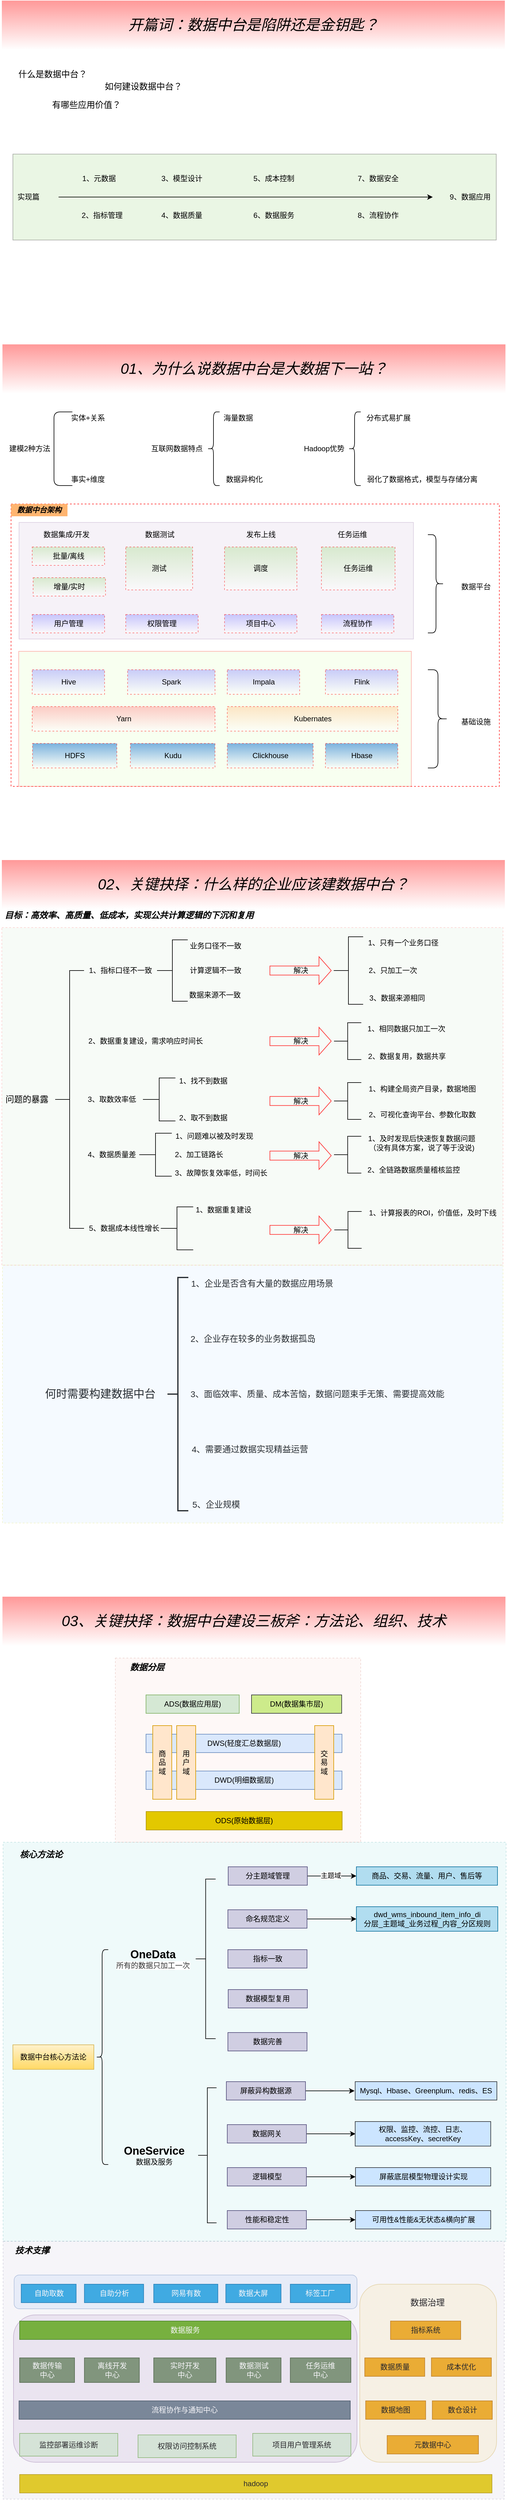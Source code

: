 <mxfile version="14.8.1" type="github">
  <diagram id="fgFn3dPt73MYGTA3JO_e" name="Page-1">
    <mxGraphModel dx="1426" dy="1963" grid="1" gridSize="10" guides="1" tooltips="1" connect="1" arrows="1" fold="1" page="1" pageScale="1" pageWidth="827" pageHeight="1169" math="0" shadow="0">
      <root>
        <mxCell id="0" />
        <mxCell id="1" parent="0" />
        <mxCell id="ZgDPxjDo1qlyhEOBNAD5-203" value="" style="rounded=1;whiteSpace=wrap;html=1;strokeColor=#9673a6;strokeWidth=1;fillColor=#e1d5e7;opacity=50;" vertex="1" parent="1">
          <mxGeometry x="22" y="2690" width="560" height="240" as="geometry" />
        </mxCell>
        <mxCell id="ZgDPxjDo1qlyhEOBNAD5-202" value="" style="rounded=1;whiteSpace=wrap;html=1;strokeColor=#6c8ebf;strokeWidth=1;fillColor=#dae8fc;opacity=50;" vertex="1" parent="1">
          <mxGeometry x="23" y="2625" width="559" height="55" as="geometry" />
        </mxCell>
        <mxCell id="ZgDPxjDo1qlyhEOBNAD5-200" value="" style="rounded=1;whiteSpace=wrap;html=1;strokeColor=#d6b656;strokeWidth=1;fillColor=#fff2cc;opacity=50;" vertex="1" parent="1">
          <mxGeometry x="586.5" y="2640" width="223" height="290" as="geometry" />
        </mxCell>
        <mxCell id="ZgDPxjDo1qlyhEOBNAD5-174" value="" style="rounded=0;whiteSpace=wrap;html=1;strokeWidth=1;fillColor=#b0e3e6;dashed=1;strokeColor=#0e8088;opacity=20;" vertex="1" parent="1">
          <mxGeometry x="5" y="1920" width="820" height="650" as="geometry" />
        </mxCell>
        <mxCell id="ZgDPxjDo1qlyhEOBNAD5-152" value="" style="rounded=0;whiteSpace=wrap;html=1;strokeWidth=1;fillColor=#fad9d5;dashed=1;strokeColor=#ae4132;opacity=20;" vertex="1" parent="1">
          <mxGeometry x="188" y="1620" width="400" height="300" as="geometry" />
        </mxCell>
        <mxCell id="ZgDPxjDo1qlyhEOBNAD5-112" value="" style="rounded=0;whiteSpace=wrap;html=1;strokeColor=#FF3333;strokeWidth=1;gradientColor=none;fillColor=#D5E8D4;opacity=20;dashed=1;perimeterSpacing=0;" vertex="1" parent="1">
          <mxGeometry x="3" y="430" width="817" height="550" as="geometry" />
        </mxCell>
        <mxCell id="ZgDPxjDo1qlyhEOBNAD5-49" value="" style="rounded=0;whiteSpace=wrap;html=1;strokeWidth=1;gradientColor=none;dashed=1;strokeColor=#FF3333;fillColor=none;" vertex="1" parent="1">
          <mxGeometry x="18" y="-260" width="796" height="460" as="geometry" />
        </mxCell>
        <mxCell id="ZgDPxjDo1qlyhEOBNAD5-48" value="" style="rounded=0;whiteSpace=wrap;html=1;strokeColor=#000000;strokeWidth=1;fillColor=#B9E0A5;gradientColor=none;opacity=30;" vertex="1" parent="1">
          <mxGeometry x="21" y="-830" width="788" height="140" as="geometry" />
        </mxCell>
        <mxCell id="ZgDPxjDo1qlyhEOBNAD5-45" value="" style="rounded=0;whiteSpace=wrap;html=1;strokeColor=#9673a6;strokeWidth=1;opacity=30;fillColor=#e1d5e7;" vertex="1" parent="1">
          <mxGeometry x="31" y="-230" width="643" height="190" as="geometry" />
        </mxCell>
        <mxCell id="ZgDPxjDo1qlyhEOBNAD5-28" value="" style="rounded=0;whiteSpace=wrap;html=1;strokeColor=#FF0000;strokeWidth=1;fillColor=#E6FFCC;opacity=30;" vertex="1" parent="1">
          <mxGeometry x="30.5" y="-20" width="640" height="220" as="geometry" />
        </mxCell>
        <mxCell id="ZgDPxjDo1qlyhEOBNAD5-14" value="" style="rounded=0;whiteSpace=wrap;html=1;opacity=0;dashed=1;strokeWidth=1;strokeColor=#FF0000;perimeterSpacing=10;" vertex="1" parent="1">
          <mxGeometry x="3" y="-1080" width="820" height="440" as="geometry" />
        </mxCell>
        <mxCell id="pajPc3zmstrj46u7FXM_-1" value="&lt;font style=&quot;font-size: 14px&quot;&gt;什么是数据中台？&lt;/font&gt;" style="text;html=1;strokeColor=none;fillColor=none;align=center;verticalAlign=middle;whiteSpace=wrap;rounded=0;" parent="1" vertex="1">
          <mxGeometry x="25.5" y="-990" width="120" height="60" as="geometry" />
        </mxCell>
        <mxCell id="pajPc3zmstrj46u7FXM_-2" value="&lt;font style=&quot;font-size: 14px&quot;&gt;如何建设数据中台？&lt;/font&gt;" style="text;html=1;strokeColor=none;fillColor=none;align=center;verticalAlign=middle;whiteSpace=wrap;rounded=0;" parent="1" vertex="1">
          <mxGeometry x="159" y="-970" width="150" height="60" as="geometry" />
        </mxCell>
        <mxCell id="pajPc3zmstrj46u7FXM_-3" value="&lt;font style=&quot;font-size: 14px&quot;&gt;有哪些应用价值？&lt;/font&gt;" style="text;html=1;strokeColor=none;fillColor=none;align=center;verticalAlign=middle;whiteSpace=wrap;rounded=0;" parent="1" vertex="1">
          <mxGeometry x="70.5" y="-940" width="140" height="60" as="geometry" />
        </mxCell>
        <mxCell id="pajPc3zmstrj46u7FXM_-4" value="" style="endArrow=classic;html=1;" parent="1" edge="1">
          <mxGeometry width="50" height="50" relative="1" as="geometry">
            <mxPoint x="95.5" y="-760" as="sourcePoint" />
            <mxPoint x="705.5" y="-760" as="targetPoint" />
          </mxGeometry>
        </mxCell>
        <mxCell id="pajPc3zmstrj46u7FXM_-5" value="实现篇" style="text;html=1;align=center;verticalAlign=middle;resizable=0;points=[];autosize=1;strokeColor=none;" parent="1" vertex="1">
          <mxGeometry x="20.5" y="-770" width="50" height="20" as="geometry" />
        </mxCell>
        <mxCell id="pajPc3zmstrj46u7FXM_-6" value="1、元数据" style="text;html=1;align=center;verticalAlign=middle;resizable=0;points=[];autosize=1;strokeColor=none;" parent="1" vertex="1">
          <mxGeometry x="125.5" y="-800" width="70" height="20" as="geometry" />
        </mxCell>
        <mxCell id="pajPc3zmstrj46u7FXM_-7" value="3、模型设计" style="text;html=1;align=center;verticalAlign=middle;resizable=0;points=[];autosize=1;strokeColor=none;" parent="1" vertex="1">
          <mxGeometry x="255.5" y="-800" width="80" height="20" as="geometry" />
        </mxCell>
        <mxCell id="pajPc3zmstrj46u7FXM_-8" value="2、指标管理" style="text;html=1;align=center;verticalAlign=middle;resizable=0;points=[];autosize=1;strokeColor=none;" parent="1" vertex="1">
          <mxGeometry x="125.5" y="-740" width="80" height="20" as="geometry" />
        </mxCell>
        <mxCell id="pajPc3zmstrj46u7FXM_-9" value="4、数据质量" style="text;html=1;align=center;verticalAlign=middle;resizable=0;points=[];autosize=1;strokeColor=none;" parent="1" vertex="1">
          <mxGeometry x="255.5" y="-740" width="80" height="20" as="geometry" />
        </mxCell>
        <mxCell id="pajPc3zmstrj46u7FXM_-10" value="5、成本控制" style="text;html=1;align=center;verticalAlign=middle;resizable=0;points=[];autosize=1;strokeColor=none;" parent="1" vertex="1">
          <mxGeometry x="405.5" y="-800" width="80" height="20" as="geometry" />
        </mxCell>
        <mxCell id="pajPc3zmstrj46u7FXM_-11" value="6、数据服务" style="text;html=1;align=center;verticalAlign=middle;resizable=0;points=[];autosize=1;strokeColor=none;" parent="1" vertex="1">
          <mxGeometry x="405.5" y="-740" width="80" height="20" as="geometry" />
        </mxCell>
        <mxCell id="pajPc3zmstrj46u7FXM_-12" value="7、数据安全" style="text;html=1;align=center;verticalAlign=middle;resizable=0;points=[];autosize=1;strokeColor=none;" parent="1" vertex="1">
          <mxGeometry x="575.5" y="-800" width="80" height="20" as="geometry" />
        </mxCell>
        <mxCell id="pajPc3zmstrj46u7FXM_-13" value="8、流程协作" style="text;html=1;align=center;verticalAlign=middle;resizable=0;points=[];autosize=1;strokeColor=none;" parent="1" vertex="1">
          <mxGeometry x="575.5" y="-740" width="80" height="20" as="geometry" />
        </mxCell>
        <mxCell id="pajPc3zmstrj46u7FXM_-14" value="9、数据应用" style="text;html=1;align=center;verticalAlign=middle;resizable=0;points=[];autosize=1;strokeColor=none;" parent="1" vertex="1">
          <mxGeometry x="725.5" y="-770" width="80" height="20" as="geometry" />
        </mxCell>
        <mxCell id="ZgDPxjDo1qlyhEOBNAD5-1" value="" style="shape=curlyBracket;whiteSpace=wrap;html=1;rounded=1;size=0;" vertex="1" parent="1">
          <mxGeometry x="88" y="-410" width="30" height="120" as="geometry" />
        </mxCell>
        <mxCell id="ZgDPxjDo1qlyhEOBNAD5-2" value="建模2种方法" style="text;html=1;align=center;verticalAlign=middle;resizable=0;points=[];autosize=1;strokeColor=none;" vertex="1" parent="1">
          <mxGeometry x="8" y="-360" width="80" height="20" as="geometry" />
        </mxCell>
        <mxCell id="ZgDPxjDo1qlyhEOBNAD5-3" value="实体+关系" style="text;html=1;align=center;verticalAlign=middle;resizable=0;points=[];autosize=1;strokeColor=none;" vertex="1" parent="1">
          <mxGeometry x="108" y="-410" width="70" height="20" as="geometry" />
        </mxCell>
        <mxCell id="ZgDPxjDo1qlyhEOBNAD5-4" value="事实+维度" style="text;html=1;align=center;verticalAlign=middle;resizable=0;points=[];autosize=1;strokeColor=none;" vertex="1" parent="1">
          <mxGeometry x="108" y="-310" width="70" height="20" as="geometry" />
        </mxCell>
        <mxCell id="ZgDPxjDo1qlyhEOBNAD5-6" value="" style="shape=curlyBracket;whiteSpace=wrap;html=1;rounded=1;" vertex="1" parent="1">
          <mxGeometry x="338" y="-410" width="20" height="120" as="geometry" />
        </mxCell>
        <mxCell id="ZgDPxjDo1qlyhEOBNAD5-7" value="互联网数据特点" style="text;html=1;align=center;verticalAlign=middle;resizable=0;points=[];autosize=1;strokeColor=none;" vertex="1" parent="1">
          <mxGeometry x="238" y="-360" width="100" height="20" as="geometry" />
        </mxCell>
        <mxCell id="ZgDPxjDo1qlyhEOBNAD5-8" value="海量数据" style="text;html=1;align=center;verticalAlign=middle;resizable=0;points=[];autosize=1;strokeColor=none;" vertex="1" parent="1">
          <mxGeometry x="358" y="-410" width="60" height="20" as="geometry" />
        </mxCell>
        <mxCell id="ZgDPxjDo1qlyhEOBNAD5-9" value="数据异构化" style="text;html=1;align=center;verticalAlign=middle;resizable=0;points=[];autosize=1;strokeColor=none;" vertex="1" parent="1">
          <mxGeometry x="358" y="-310" width="80" height="20" as="geometry" />
        </mxCell>
        <mxCell id="ZgDPxjDo1qlyhEOBNAD5-10" value="" style="shape=curlyBracket;whiteSpace=wrap;html=1;rounded=1;" vertex="1" parent="1">
          <mxGeometry x="568" y="-410" width="20" height="120" as="geometry" />
        </mxCell>
        <mxCell id="ZgDPxjDo1qlyhEOBNAD5-11" value="Hadoop优势" style="text;html=1;align=center;verticalAlign=middle;resizable=0;points=[];autosize=1;strokeColor=none;" vertex="1" parent="1">
          <mxGeometry x="488" y="-360" width="80" height="20" as="geometry" />
        </mxCell>
        <mxCell id="ZgDPxjDo1qlyhEOBNAD5-12" value="分布式易扩展" style="text;html=1;align=center;verticalAlign=middle;resizable=0;points=[];autosize=1;strokeColor=none;" vertex="1" parent="1">
          <mxGeometry x="588" y="-410" width="90" height="20" as="geometry" />
        </mxCell>
        <mxCell id="ZgDPxjDo1qlyhEOBNAD5-13" value="弱化了数据格式，模型与存储分离" style="text;html=1;align=center;verticalAlign=middle;resizable=0;points=[];autosize=1;strokeColor=none;" vertex="1" parent="1">
          <mxGeometry x="588" y="-310" width="200" height="20" as="geometry" />
        </mxCell>
        <mxCell id="ZgDPxjDo1qlyhEOBNAD5-15" value="&lt;font style=&quot;font-size: 24px&quot;&gt;&lt;i&gt;开篇词：数据中台是陷阱还是金钥匙？&lt;/i&gt;&lt;/font&gt;" style="text;html=1;strokeColor=none;align=center;verticalAlign=middle;whiteSpace=wrap;rounded=0;dashed=1;opacity=50;fillColor=#FF3333;gradientColor=#ffffff;" vertex="1" parent="1">
          <mxGeometry x="3" y="-1080" width="820" height="80" as="geometry" />
        </mxCell>
        <mxCell id="ZgDPxjDo1qlyhEOBNAD5-16" value="&lt;font style=&quot;font-size: 24px&quot;&gt;&lt;i&gt;01、为什么说数据中台是大数据下一站？&lt;/i&gt;&lt;/font&gt;" style="text;html=1;strokeColor=none;align=center;verticalAlign=middle;whiteSpace=wrap;rounded=0;dashed=1;opacity=50;fillColor=#FF3333;gradientColor=#ffffff;" vertex="1" parent="1">
          <mxGeometry x="4" y="-520" width="820" height="80" as="geometry" />
        </mxCell>
        <mxCell id="ZgDPxjDo1qlyhEOBNAD5-17" value="Hive" style="rounded=0;whiteSpace=wrap;html=1;dashed=1;strokeColor=#FF0000;strokeWidth=1;fillColor=#9999FF;gradientColor=#ffffff;opacity=50;" vertex="1" parent="1">
          <mxGeometry x="52.5" y="10" width="118" height="40" as="geometry" />
        </mxCell>
        <mxCell id="ZgDPxjDo1qlyhEOBNAD5-18" value="Spark" style="rounded=0;whiteSpace=wrap;html=1;dashed=1;strokeColor=#FF0000;strokeWidth=1;fillColor=#9999FF;gradientColor=#ffffff;opacity=50;" vertex="1" parent="1">
          <mxGeometry x="208" y="10" width="142.5" height="40" as="geometry" />
        </mxCell>
        <mxCell id="ZgDPxjDo1qlyhEOBNAD5-19" value="Impala" style="rounded=0;whiteSpace=wrap;html=1;dashed=1;strokeColor=#FF0000;strokeWidth=1;fillColor=#9999FF;gradientColor=#ffffff;opacity=50;" vertex="1" parent="1">
          <mxGeometry x="370.5" y="10" width="118" height="40" as="geometry" />
        </mxCell>
        <mxCell id="ZgDPxjDo1qlyhEOBNAD5-20" value="Flink" style="rounded=0;whiteSpace=wrap;html=1;dashed=1;strokeColor=#FF0000;strokeWidth=1;fillColor=#9999FF;gradientColor=#ffffff;opacity=50;" vertex="1" parent="1">
          <mxGeometry x="530.5" y="10" width="118" height="40" as="geometry" />
        </mxCell>
        <mxCell id="ZgDPxjDo1qlyhEOBNAD5-21" value="Yarn" style="rounded=0;whiteSpace=wrap;html=1;dashed=1;strokeColor=#FF0000;strokeWidth=1;gradientColor=#ffffff;opacity=50;fillColor=#FF9999;" vertex="1" parent="1">
          <mxGeometry x="52.5" y="70" width="298" height="40" as="geometry" />
        </mxCell>
        <mxCell id="ZgDPxjDo1qlyhEOBNAD5-22" value="Kubernates" style="rounded=0;whiteSpace=wrap;html=1;dashed=1;strokeColor=#FF0000;strokeWidth=1;gradientColor=#ffffff;opacity=50;fillColor=#FFCC99;" vertex="1" parent="1">
          <mxGeometry x="370.5" y="70" width="278" height="40" as="geometry" />
        </mxCell>
        <mxCell id="ZgDPxjDo1qlyhEOBNAD5-23" value="HDFS" style="rounded=0;whiteSpace=wrap;html=1;dashed=1;strokeColor=#FF0000;strokeWidth=1;gradientColor=#ffffff;opacity=50;fillColor=#0066CC;" vertex="1" parent="1">
          <mxGeometry x="53" y="130" width="137.5" height="40" as="geometry" />
        </mxCell>
        <mxCell id="ZgDPxjDo1qlyhEOBNAD5-24" value="Kudu" style="rounded=0;whiteSpace=wrap;html=1;dashed=1;strokeColor=#FF0000;strokeWidth=1;gradientColor=#ffffff;opacity=50;fillColor=#0066CC;" vertex="1" parent="1">
          <mxGeometry x="212.5" y="130" width="138" height="40" as="geometry" />
        </mxCell>
        <mxCell id="ZgDPxjDo1qlyhEOBNAD5-25" value="Hbase" style="rounded=0;whiteSpace=wrap;html=1;dashed=1;strokeColor=#FF0000;strokeWidth=1;gradientColor=#ffffff;opacity=50;fillColor=#0066CC;" vertex="1" parent="1">
          <mxGeometry x="530.5" y="130" width="118" height="40" as="geometry" />
        </mxCell>
        <mxCell id="ZgDPxjDo1qlyhEOBNAD5-26" value="Clickhouse" style="rounded=0;whiteSpace=wrap;html=1;dashed=1;strokeColor=#FF0000;strokeWidth=1;gradientColor=#ffffff;opacity=50;fillColor=#0066CC;" vertex="1" parent="1">
          <mxGeometry x="370.5" y="130" width="140" height="40" as="geometry" />
        </mxCell>
        <mxCell id="ZgDPxjDo1qlyhEOBNAD5-29" value="基础设施" style="text;html=1;strokeColor=none;fillColor=none;align=center;verticalAlign=middle;whiteSpace=wrap;rounded=0;dashed=1;opacity=10;" vertex="1" parent="1">
          <mxGeometry x="740.5" y="80" width="70" height="30" as="geometry" />
        </mxCell>
        <mxCell id="ZgDPxjDo1qlyhEOBNAD5-30" value="" style="shape=curlyBracket;whiteSpace=wrap;html=1;rounded=1;flipH=1;strokeWidth=1;gradientColor=none;fillColor=none;" vertex="1" parent="1">
          <mxGeometry x="697.5" y="10" width="33" height="160" as="geometry" />
        </mxCell>
        <mxCell id="ZgDPxjDo1qlyhEOBNAD5-31" value="用户管理" style="rounded=0;whiteSpace=wrap;html=1;dashed=1;strokeColor=#FF0000;strokeWidth=1;fillColor=#9999FF;gradientColor=#ffffff;opacity=50;" vertex="1" parent="1">
          <mxGeometry x="52.5" y="-80" width="118" height="30" as="geometry" />
        </mxCell>
        <mxCell id="ZgDPxjDo1qlyhEOBNAD5-32" value="权限管理" style="rounded=0;whiteSpace=wrap;html=1;dashed=1;strokeColor=#FF0000;strokeWidth=1;fillColor=#9999FF;gradientColor=#ffffff;opacity=50;" vertex="1" parent="1">
          <mxGeometry x="205" y="-80" width="118" height="30" as="geometry" />
        </mxCell>
        <mxCell id="ZgDPxjDo1qlyhEOBNAD5-33" value="项目中心" style="rounded=0;whiteSpace=wrap;html=1;dashed=1;strokeColor=#FF0000;strokeWidth=1;fillColor=#9999FF;gradientColor=#ffffff;opacity=50;" vertex="1" parent="1">
          <mxGeometry x="366" y="-80" width="118" height="30" as="geometry" />
        </mxCell>
        <mxCell id="ZgDPxjDo1qlyhEOBNAD5-34" value="流程协作" style="rounded=0;whiteSpace=wrap;html=1;dashed=1;strokeColor=#FF0000;strokeWidth=1;fillColor=#9999FF;gradientColor=#ffffff;opacity=50;" vertex="1" parent="1">
          <mxGeometry x="524" y="-80" width="118" height="30" as="geometry" />
        </mxCell>
        <mxCell id="ZgDPxjDo1qlyhEOBNAD5-36" value="批量/离线" style="rounded=0;whiteSpace=wrap;html=1;dashed=1;strokeColor=#FF0000;strokeWidth=1;gradientColor=#ffffff;opacity=50;fillColor=#B9E0A5;" vertex="1" parent="1">
          <mxGeometry x="52.5" y="-190" width="118" height="30" as="geometry" />
        </mxCell>
        <mxCell id="ZgDPxjDo1qlyhEOBNAD5-37" value="增量/实时" style="rounded=0;whiteSpace=wrap;html=1;dashed=1;strokeColor=#FF0000;strokeWidth=1;gradientColor=#ffffff;opacity=50;fillColor=#B9E0A5;" vertex="1" parent="1">
          <mxGeometry x="54" y="-140" width="118" height="30" as="geometry" />
        </mxCell>
        <mxCell id="ZgDPxjDo1qlyhEOBNAD5-38" value="测试" style="rounded=0;whiteSpace=wrap;html=1;dashed=1;strokeColor=#FF0000;strokeWidth=1;gradientColor=#ffffff;opacity=50;fillColor=#B9E0A5;" vertex="1" parent="1">
          <mxGeometry x="205" y="-190" width="109" height="70" as="geometry" />
        </mxCell>
        <mxCell id="ZgDPxjDo1qlyhEOBNAD5-39" value="调度" style="rounded=0;whiteSpace=wrap;html=1;dashed=1;strokeColor=#FF0000;strokeWidth=1;gradientColor=#ffffff;opacity=50;fillColor=#B9E0A5;" vertex="1" parent="1">
          <mxGeometry x="366" y="-190" width="118" height="70" as="geometry" />
        </mxCell>
        <mxCell id="ZgDPxjDo1qlyhEOBNAD5-40" value="任务运维" style="rounded=0;whiteSpace=wrap;html=1;dashed=1;strokeColor=#FF0000;strokeWidth=1;gradientColor=#ffffff;opacity=50;fillColor=#B9E0A5;" vertex="1" parent="1">
          <mxGeometry x="524" y="-190" width="120" height="70" as="geometry" />
        </mxCell>
        <mxCell id="ZgDPxjDo1qlyhEOBNAD5-41" value="数据集成/开发" style="text;html=1;align=center;verticalAlign=middle;resizable=0;points=[];autosize=1;strokeColor=none;" vertex="1" parent="1">
          <mxGeometry x="63" y="-220" width="90" height="20" as="geometry" />
        </mxCell>
        <mxCell id="ZgDPxjDo1qlyhEOBNAD5-42" value="数据测试" style="text;html=1;align=center;verticalAlign=middle;resizable=0;points=[];autosize=1;strokeColor=none;" vertex="1" parent="1">
          <mxGeometry x="229.5" y="-220" width="60" height="20" as="geometry" />
        </mxCell>
        <mxCell id="ZgDPxjDo1qlyhEOBNAD5-43" value="发布上线" style="text;html=1;align=center;verticalAlign=middle;resizable=0;points=[];autosize=1;strokeColor=none;" vertex="1" parent="1">
          <mxGeometry x="395" y="-220" width="60" height="20" as="geometry" />
        </mxCell>
        <mxCell id="ZgDPxjDo1qlyhEOBNAD5-44" value="任务运维" style="text;html=1;align=center;verticalAlign=middle;resizable=0;points=[];autosize=1;strokeColor=none;" vertex="1" parent="1">
          <mxGeometry x="544" y="-220" width="60" height="20" as="geometry" />
        </mxCell>
        <mxCell id="ZgDPxjDo1qlyhEOBNAD5-46" value="" style="shape=curlyBracket;whiteSpace=wrap;html=1;rounded=1;flipH=1;strokeWidth=1;gradientColor=none;fillColor=none;" vertex="1" parent="1">
          <mxGeometry x="697.5" y="-210" width="26.5" height="160" as="geometry" />
        </mxCell>
        <mxCell id="ZgDPxjDo1qlyhEOBNAD5-47" value="数据平台" style="text;html=1;strokeColor=none;fillColor=none;align=center;verticalAlign=middle;whiteSpace=wrap;rounded=0;dashed=1;opacity=10;" vertex="1" parent="1">
          <mxGeometry x="740.5" y="-140" width="70" height="30" as="geometry" />
        </mxCell>
        <mxCell id="ZgDPxjDo1qlyhEOBNAD5-50" value="&lt;font style=&quot;font-size: 24px&quot;&gt;&lt;i&gt;02、关键抉择：什么样的企业应该建数据中台？&lt;/i&gt;&lt;/font&gt;" style="text;html=1;strokeColor=none;align=center;verticalAlign=middle;whiteSpace=wrap;rounded=0;dashed=1;opacity=50;fillColor=#FF3333;gradientColor=#ffffff;" vertex="1" parent="1">
          <mxGeometry x="3" y="320" width="820" height="80" as="geometry" />
        </mxCell>
        <mxCell id="ZgDPxjDo1qlyhEOBNAD5-51" value="&lt;font style=&quot;font-size: 14px&quot;&gt;问题的暴露&lt;/font&gt;" style="text;html=1;strokeColor=none;fillColor=none;align=center;verticalAlign=middle;whiteSpace=wrap;rounded=0;dashed=1;" vertex="1" parent="1">
          <mxGeometry x="3" y="700" width="82" height="20" as="geometry" />
        </mxCell>
        <mxCell id="ZgDPxjDo1qlyhEOBNAD5-52" value="" style="strokeWidth=1;html=1;shape=mxgraph.flowchart.annotation_2;align=left;labelPosition=right;pointerEvents=1;fillColor=none;gradientColor=none;" vertex="1" parent="1">
          <mxGeometry x="90" y="500" width="47" height="420" as="geometry" />
        </mxCell>
        <mxCell id="ZgDPxjDo1qlyhEOBNAD5-53" value="1、指标口径不一致" style="text;html=1;align=center;verticalAlign=middle;resizable=0;points=[];autosize=1;strokeColor=none;" vertex="1" parent="1">
          <mxGeometry x="136" y="490" width="120" height="20" as="geometry" />
        </mxCell>
        <mxCell id="ZgDPxjDo1qlyhEOBNAD5-54" value="2、数据重复建设，需求响应时间长" style="text;html=1;align=center;verticalAlign=middle;resizable=0;points=[];autosize=1;strokeColor=none;" vertex="1" parent="1">
          <mxGeometry x="137" y="605" width="200" height="20" as="geometry" />
        </mxCell>
        <mxCell id="ZgDPxjDo1qlyhEOBNAD5-55" value="3、取数效率低" style="text;html=1;align=center;verticalAlign=middle;resizable=0;points=[];autosize=1;strokeColor=none;" vertex="1" parent="1">
          <mxGeometry x="137" y="700" width="90" height="20" as="geometry" />
        </mxCell>
        <mxCell id="ZgDPxjDo1qlyhEOBNAD5-56" value="4、数据质量差" style="text;html=1;align=center;verticalAlign=middle;resizable=0;points=[];autosize=1;strokeColor=none;" vertex="1" parent="1">
          <mxGeometry x="137" y="790" width="90" height="20" as="geometry" />
        </mxCell>
        <mxCell id="ZgDPxjDo1qlyhEOBNAD5-57" value="5、数据成本线性增长" style="text;html=1;align=center;verticalAlign=middle;resizable=0;points=[];autosize=1;strokeColor=none;" vertex="1" parent="1">
          <mxGeometry x="137" y="910" width="130" height="20" as="geometry" />
        </mxCell>
        <mxCell id="ZgDPxjDo1qlyhEOBNAD5-58" value="" style="strokeWidth=1;html=1;shape=mxgraph.flowchart.annotation_2;align=left;labelPosition=right;pointerEvents=1;fillColor=none;gradientColor=none;" vertex="1" parent="1">
          <mxGeometry x="256" y="450" width="50" height="100" as="geometry" />
        </mxCell>
        <mxCell id="ZgDPxjDo1qlyhEOBNAD5-59" value="业务口径不一致" style="text;html=1;align=center;verticalAlign=middle;resizable=0;points=[];autosize=1;strokeColor=none;" vertex="1" parent="1">
          <mxGeometry x="301" y="450" width="100" height="20" as="geometry" />
        </mxCell>
        <mxCell id="ZgDPxjDo1qlyhEOBNAD5-60" value="计算逻辑不一致" style="text;html=1;align=center;verticalAlign=middle;resizable=0;points=[];autosize=1;strokeColor=none;" vertex="1" parent="1">
          <mxGeometry x="301" y="490" width="100" height="20" as="geometry" />
        </mxCell>
        <mxCell id="ZgDPxjDo1qlyhEOBNAD5-61" value="数据来源不一致" style="text;html=1;align=center;verticalAlign=middle;resizable=0;points=[];autosize=1;strokeColor=none;" vertex="1" parent="1">
          <mxGeometry x="300" y="530" width="100" height="20" as="geometry" />
        </mxCell>
        <mxCell id="ZgDPxjDo1qlyhEOBNAD5-64" value="" style="strokeWidth=1;html=1;shape=mxgraph.flowchart.annotation_2;align=left;labelPosition=right;pointerEvents=1;fillColor=none;gradientColor=none;" vertex="1" parent="1">
          <mxGeometry x="544" y="445" width="48" height="110" as="geometry" />
        </mxCell>
        <mxCell id="ZgDPxjDo1qlyhEOBNAD5-65" value="1、只有一个业务口径" style="text;html=1;align=center;verticalAlign=middle;resizable=0;points=[];autosize=1;strokeColor=none;" vertex="1" parent="1">
          <mxGeometry x="592" y="445" width="130" height="20" as="geometry" />
        </mxCell>
        <mxCell id="ZgDPxjDo1qlyhEOBNAD5-66" value="2、只加工一次" style="text;html=1;align=center;verticalAlign=middle;resizable=0;points=[];autosize=1;strokeColor=none;" vertex="1" parent="1">
          <mxGeometry x="594.5" y="490" width="90" height="20" as="geometry" />
        </mxCell>
        <mxCell id="ZgDPxjDo1qlyhEOBNAD5-67" value="3、数据来源相同" style="text;html=1;align=center;verticalAlign=middle;resizable=0;points=[];autosize=1;strokeColor=none;" vertex="1" parent="1">
          <mxGeometry x="592" y="535" width="110" height="20" as="geometry" />
        </mxCell>
        <mxCell id="ZgDPxjDo1qlyhEOBNAD5-71" value="解决" style="html=1;shadow=0;dashed=0;align=center;verticalAlign=middle;shape=mxgraph.arrows2.arrow;dy=0.67;dx=20;notch=0;strokeColor=#FF3333;strokeWidth=1;fillColor=none;gradientColor=none;" vertex="1" parent="1">
          <mxGeometry x="440" y="477.5" width="100" height="45" as="geometry" />
        </mxCell>
        <mxCell id="ZgDPxjDo1qlyhEOBNAD5-72" value="解决" style="html=1;shadow=0;dashed=0;align=center;verticalAlign=middle;shape=mxgraph.arrows2.arrow;dy=0.67;dx=20;notch=0;strokeColor=#FF3333;strokeWidth=1;fillColor=none;gradientColor=none;" vertex="1" parent="1">
          <mxGeometry x="440" y="592.5" width="100" height="45" as="geometry" />
        </mxCell>
        <mxCell id="ZgDPxjDo1qlyhEOBNAD5-73" value="" style="strokeWidth=1;html=1;shape=mxgraph.flowchart.annotation_2;align=left;labelPosition=right;pointerEvents=1;fillColor=none;gradientColor=none;" vertex="1" parent="1">
          <mxGeometry x="544.5" y="585" width="44.5" height="60" as="geometry" />
        </mxCell>
        <mxCell id="ZgDPxjDo1qlyhEOBNAD5-74" value="1、相同数据只加工一次" style="text;html=1;align=center;verticalAlign=middle;resizable=0;points=[];autosize=1;strokeColor=none;" vertex="1" parent="1">
          <mxGeometry x="592" y="585" width="140" height="20" as="geometry" />
        </mxCell>
        <mxCell id="ZgDPxjDo1qlyhEOBNAD5-76" value="2、数据复用，数据共享" style="text;html=1;align=center;verticalAlign=middle;resizable=0;points=[];autosize=1;strokeColor=none;" vertex="1" parent="1">
          <mxGeometry x="593" y="630" width="140" height="20" as="geometry" />
        </mxCell>
        <mxCell id="ZgDPxjDo1qlyhEOBNAD5-78" value="" style="strokeWidth=1;html=1;shape=mxgraph.flowchart.annotation_2;align=left;labelPosition=right;pointerEvents=1;fillColor=none;gradientColor=none;" vertex="1" parent="1">
          <mxGeometry x="233" y="675" width="53" height="70" as="geometry" />
        </mxCell>
        <mxCell id="ZgDPxjDo1qlyhEOBNAD5-79" value="1、找不到数据" style="text;html=1;align=center;verticalAlign=middle;resizable=0;points=[];autosize=1;strokeColor=none;" vertex="1" parent="1">
          <mxGeometry x="286" y="670" width="90" height="20" as="geometry" />
        </mxCell>
        <mxCell id="ZgDPxjDo1qlyhEOBNAD5-80" value="2、取不到数据" style="text;html=1;align=center;verticalAlign=middle;resizable=0;points=[];autosize=1;strokeColor=none;" vertex="1" parent="1">
          <mxGeometry x="286" y="730" width="90" height="20" as="geometry" />
        </mxCell>
        <mxCell id="ZgDPxjDo1qlyhEOBNAD5-81" value="解决" style="html=1;shadow=0;dashed=0;align=center;verticalAlign=middle;shape=mxgraph.arrows2.arrow;dy=0.67;dx=20;notch=0;strokeColor=#FF3333;strokeWidth=1;fillColor=none;gradientColor=none;" vertex="1" parent="1">
          <mxGeometry x="440" y="690" width="100" height="45" as="geometry" />
        </mxCell>
        <mxCell id="ZgDPxjDo1qlyhEOBNAD5-82" value="" style="strokeWidth=1;html=1;shape=mxgraph.flowchart.annotation_2;align=left;labelPosition=right;pointerEvents=1;fillColor=none;gradientColor=none;" vertex="1" parent="1">
          <mxGeometry x="544.5" y="682.5" width="44.5" height="60" as="geometry" />
        </mxCell>
        <mxCell id="ZgDPxjDo1qlyhEOBNAD5-83" value="1、构建全局资产目录，数据地图" style="text;html=1;align=center;verticalAlign=middle;resizable=0;points=[];autosize=1;strokeColor=none;" vertex="1" parent="1">
          <mxGeometry x="593" y="682.5" width="190" height="20" as="geometry" />
        </mxCell>
        <mxCell id="ZgDPxjDo1qlyhEOBNAD5-84" value="2、可视化查询平台、参数化取数" style="text;html=1;align=center;verticalAlign=middle;resizable=0;points=[];autosize=1;strokeColor=none;" vertex="1" parent="1">
          <mxGeometry x="593" y="725" width="190" height="20" as="geometry" />
        </mxCell>
        <mxCell id="ZgDPxjDo1qlyhEOBNAD5-85" value="" style="strokeWidth=1;html=1;shape=mxgraph.flowchart.annotation_2;align=left;labelPosition=right;pointerEvents=1;fillColor=none;gradientColor=none;" vertex="1" parent="1">
          <mxGeometry x="227" y="765" width="53" height="70" as="geometry" />
        </mxCell>
        <mxCell id="ZgDPxjDo1qlyhEOBNAD5-86" value="1、问题难以被及时发现" style="text;html=1;align=center;verticalAlign=middle;resizable=0;points=[];autosize=1;strokeColor=none;" vertex="1" parent="1">
          <mxGeometry x="279" y="760" width="140" height="20" as="geometry" />
        </mxCell>
        <mxCell id="ZgDPxjDo1qlyhEOBNAD5-87" value="2、加工链路长" style="text;html=1;align=center;verticalAlign=middle;resizable=0;points=[];autosize=1;strokeColor=none;" vertex="1" parent="1">
          <mxGeometry x="279" y="790" width="90" height="20" as="geometry" />
        </mxCell>
        <mxCell id="ZgDPxjDo1qlyhEOBNAD5-88" value="3、故障恢复效率低，时间长" style="text;html=1;align=center;verticalAlign=middle;resizable=0;points=[];autosize=1;strokeColor=none;" vertex="1" parent="1">
          <mxGeometry x="275" y="820" width="170" height="20" as="geometry" />
        </mxCell>
        <mxCell id="ZgDPxjDo1qlyhEOBNAD5-89" value="解决" style="html=1;shadow=0;dashed=0;align=center;verticalAlign=middle;shape=mxgraph.arrows2.arrow;dy=0.67;dx=20;notch=0;strokeColor=#FF3333;strokeWidth=1;fillColor=none;gradientColor=none;" vertex="1" parent="1">
          <mxGeometry x="440" y="779" width="100" height="45" as="geometry" />
        </mxCell>
        <mxCell id="ZgDPxjDo1qlyhEOBNAD5-90" value="1、及时发现后快速恢复数据问题&lt;br&gt;（没有具体方案，说了等于没说)" style="text;html=1;align=center;verticalAlign=middle;resizable=0;points=[];autosize=1;strokeColor=none;" vertex="1" parent="1">
          <mxGeometry x="592" y="766" width="190" height="30" as="geometry" />
        </mxCell>
        <mxCell id="ZgDPxjDo1qlyhEOBNAD5-91" value="" style="strokeWidth=1;html=1;shape=mxgraph.flowchart.annotation_2;align=left;labelPosition=right;pointerEvents=1;fillColor=none;gradientColor=none;" vertex="1" parent="1">
          <mxGeometry x="262" y="885" width="53" height="70" as="geometry" />
        </mxCell>
        <mxCell id="ZgDPxjDo1qlyhEOBNAD5-92" value="1、数据重复建设" style="text;html=1;align=center;verticalAlign=middle;resizable=0;points=[];autosize=1;strokeColor=none;" vertex="1" parent="1">
          <mxGeometry x="309" y="880" width="110" height="20" as="geometry" />
        </mxCell>
        <mxCell id="ZgDPxjDo1qlyhEOBNAD5-94" value="解决" style="html=1;shadow=0;dashed=0;align=center;verticalAlign=middle;shape=mxgraph.arrows2.arrow;dy=0.67;dx=20;notch=0;strokeColor=#FF3333;strokeWidth=1;fillColor=none;gradientColor=none;" vertex="1" parent="1">
          <mxGeometry x="440" y="900" width="100" height="45" as="geometry" />
        </mxCell>
        <mxCell id="ZgDPxjDo1qlyhEOBNAD5-96" value="" style="strokeWidth=1;html=1;shape=mxgraph.flowchart.annotation_2;align=left;labelPosition=right;pointerEvents=1;fillColor=none;gradientColor=none;" vertex="1" parent="1">
          <mxGeometry x="544.5" y="770" width="44.5" height="60" as="geometry" />
        </mxCell>
        <mxCell id="ZgDPxjDo1qlyhEOBNAD5-98" value="2、全链路数据质量稽核监控" style="text;html=1;align=center;verticalAlign=middle;resizable=0;points=[];autosize=1;strokeColor=none;" vertex="1" parent="1">
          <mxGeometry x="589" y="815" width="170" height="20" as="geometry" />
        </mxCell>
        <mxCell id="ZgDPxjDo1qlyhEOBNAD5-100" value="" style="strokeWidth=1;html=1;shape=mxgraph.flowchart.annotation_2;align=left;labelPosition=right;pointerEvents=1;fillColor=none;gradientColor=none;" vertex="1" parent="1">
          <mxGeometry x="545" y="892.5" width="44.5" height="60" as="geometry" />
        </mxCell>
        <mxCell id="ZgDPxjDo1qlyhEOBNAD5-102" value="1、计算报表的ROI，价值低，及时下线" style="text;html=1;align=center;verticalAlign=middle;resizable=0;points=[];autosize=1;strokeColor=none;" vertex="1" parent="1">
          <mxGeometry x="594.5" y="885" width="220" height="20" as="geometry" />
        </mxCell>
        <mxCell id="ZgDPxjDo1qlyhEOBNAD5-103" value="" style="strokeWidth=2;html=1;shape=mxgraph.flowchart.annotation_2;align=left;labelPosition=right;pointerEvents=1;fillColor=none;gradientColor=none;" vertex="1" parent="1">
          <mxGeometry x="273" y="1000" width="34" height="380" as="geometry" />
        </mxCell>
        <mxCell id="ZgDPxjDo1qlyhEOBNAD5-104" value="&lt;font style=&quot;font-size: 14px&quot;&gt;1、企业是否含有大量的数据应用场景&lt;/font&gt;" style="text;html=1;align=center;verticalAlign=middle;resizable=0;points=[];autosize=1;strokeColor=none;" vertex="1" parent="1">
          <mxGeometry x="302" y="1000" width="250" height="20" as="geometry" />
        </mxCell>
        <mxCell id="ZgDPxjDo1qlyhEOBNAD5-105" value="&lt;font style=&quot;font-size: 14px&quot;&gt;2、企业存在较多的业务数据孤岛&lt;/font&gt;" style="text;html=1;align=center;verticalAlign=middle;resizable=0;points=[];autosize=1;strokeColor=none;" vertex="1" parent="1">
          <mxGeometry x="302" y="1090" width="220" height="20" as="geometry" />
        </mxCell>
        <mxCell id="ZgDPxjDo1qlyhEOBNAD5-106" value="&lt;font style=&quot;font-size: 14px&quot;&gt;3、面临效率、质量、成本苦恼，数据问题束手无策、需要提高效能&lt;/font&gt;" style="text;html=1;align=center;verticalAlign=middle;resizable=0;points=[];autosize=1;strokeColor=none;" vertex="1" parent="1">
          <mxGeometry x="302" y="1180" width="430" height="20" as="geometry" />
        </mxCell>
        <mxCell id="ZgDPxjDo1qlyhEOBNAD5-107" value="&lt;font style=&quot;font-size: 14px&quot;&gt;4、需要通过数据实现精益运营&lt;/font&gt;" style="text;html=1;align=center;verticalAlign=middle;resizable=0;points=[];autosize=1;strokeColor=none;" vertex="1" parent="1">
          <mxGeometry x="302" y="1270" width="210" height="20" as="geometry" />
        </mxCell>
        <mxCell id="ZgDPxjDo1qlyhEOBNAD5-108" value="&lt;font style=&quot;font-size: 14px&quot;&gt;5、企业规模&lt;/font&gt;" style="text;html=1;align=center;verticalAlign=middle;resizable=0;points=[];autosize=1;strokeColor=none;" vertex="1" parent="1">
          <mxGeometry x="307" y="1360" width="90" height="20" as="geometry" />
        </mxCell>
        <mxCell id="ZgDPxjDo1qlyhEOBNAD5-109" value="&lt;font style=&quot;font-size: 18px&quot;&gt;何时需要构建数据中台&lt;/font&gt;" style="text;html=1;align=center;verticalAlign=middle;resizable=0;points=[];autosize=1;strokeColor=none;" vertex="1" parent="1">
          <mxGeometry x="63" y="1180" width="200" height="20" as="geometry" />
        </mxCell>
        <mxCell id="ZgDPxjDo1qlyhEOBNAD5-110" value="&lt;font style=&quot;font-size: 14px&quot;&gt;&lt;b&gt;&lt;i&gt;目标：高效率、高质量、低成本，实现公共计算逻辑的下沉和复用&lt;/i&gt;&lt;/b&gt;&lt;/font&gt;" style="text;html=1;align=center;verticalAlign=middle;resizable=0;points=[];autosize=1;strokeColor=none;" vertex="1" parent="1">
          <mxGeometry y="400" width="420" height="20" as="geometry" />
        </mxCell>
        <mxCell id="ZgDPxjDo1qlyhEOBNAD5-111" value="&lt;b&gt;&lt;i&gt;数据中台架构&lt;/i&gt;&lt;/b&gt;" style="text;html=1;strokeColor=none;align=center;verticalAlign=middle;whiteSpace=wrap;rounded=0;fillColor=#FFB570;" vertex="1" parent="1">
          <mxGeometry x="18" y="-260" width="92" height="20" as="geometry" />
        </mxCell>
        <mxCell id="ZgDPxjDo1qlyhEOBNAD5-113" value="" style="rounded=0;whiteSpace=wrap;html=1;dashed=1;strokeWidth=1;gradientColor=none;opacity=20;fillColor=#CCE5FF;strokeColor=#CCCC00;" vertex="1" parent="1">
          <mxGeometry x="4" y="980" width="816" height="420" as="geometry" />
        </mxCell>
        <mxCell id="ZgDPxjDo1qlyhEOBNAD5-114" value="&lt;font style=&quot;font-size: 24px&quot;&gt;&lt;i&gt;03、关键抉择：数据中台建设三板斧：方法论、组织、技术&lt;/i&gt;&lt;/font&gt;" style="text;html=1;strokeColor=none;align=center;verticalAlign=middle;whiteSpace=wrap;rounded=0;dashed=1;opacity=50;fillColor=#FF3333;gradientColor=#ffffff;" vertex="1" parent="1">
          <mxGeometry x="4" y="1520" width="820" height="80" as="geometry" />
        </mxCell>
        <mxCell id="ZgDPxjDo1qlyhEOBNAD5-118" value="数据中台核心方法论" style="rounded=0;whiteSpace=wrap;html=1;strokeWidth=1;fillColor=#fff2cc;strokeColor=#d6b656;gradientColor=#ffd966;" vertex="1" parent="1">
          <mxGeometry x="21" y="2250" width="132" height="40" as="geometry" />
        </mxCell>
        <mxCell id="ZgDPxjDo1qlyhEOBNAD5-119" value="" style="shape=curlyBracket;whiteSpace=wrap;html=1;rounded=1;strokeColor=#000000;strokeWidth=1;fillColor=none;gradientColor=none;" vertex="1" parent="1">
          <mxGeometry x="156.5" y="2095" width="20" height="350" as="geometry" />
        </mxCell>
        <mxCell id="ZgDPxjDo1qlyhEOBNAD5-120" value="&lt;b&gt;&lt;font style=&quot;font-size: 18px&quot;&gt;OneData&lt;/font&gt;&lt;/b&gt;&lt;br&gt;&lt;font color=&quot;#333333&quot;&gt;&lt;span style=&quot;background-color: rgb(255 , 255 , 255)&quot;&gt;所有的数据只加工一次&lt;/span&gt;&lt;/font&gt;" style="text;html=1;align=center;verticalAlign=middle;resizable=0;points=[];autosize=1;strokeColor=none;" vertex="1" parent="1">
          <mxGeometry x="179" y="2090" width="140" height="40" as="geometry" />
        </mxCell>
        <mxCell id="ZgDPxjDo1qlyhEOBNAD5-121" value="&lt;font&gt;&lt;span style=&quot;font-weight: bold ; font-size: 18px&quot;&gt;OneService&lt;/span&gt;&lt;br&gt;&lt;font style=&quot;font-size: 12px&quot;&gt;数据及服务&lt;/font&gt;&lt;br&gt;&lt;/font&gt;" style="text;html=1;align=center;verticalAlign=middle;resizable=0;points=[];autosize=1;strokeColor=none;" vertex="1" parent="1">
          <mxGeometry x="195.5" y="2410" width="110" height="40" as="geometry" />
        </mxCell>
        <mxCell id="ZgDPxjDo1qlyhEOBNAD5-124" value="" style="strokeWidth=1;html=1;shape=mxgraph.flowchart.annotation_2;align=left;labelPosition=right;pointerEvents=1;fillColor=none;gradientColor=none;" vertex="1" parent="1">
          <mxGeometry x="319" y="1980" width="32.5" height="260" as="geometry" />
        </mxCell>
        <mxCell id="ZgDPxjDo1qlyhEOBNAD5-135" value="" style="edgeStyle=orthogonalEdgeStyle;rounded=0;orthogonalLoop=1;jettySize=auto;html=1;" edge="1" parent="1" source="ZgDPxjDo1qlyhEOBNAD5-125" target="ZgDPxjDo1qlyhEOBNAD5-134">
          <mxGeometry relative="1" as="geometry" />
        </mxCell>
        <mxCell id="ZgDPxjDo1qlyhEOBNAD5-136" value="主题域" style="edgeLabel;html=1;align=center;verticalAlign=middle;resizable=0;points=[];" vertex="1" connectable="0" parent="ZgDPxjDo1qlyhEOBNAD5-135">
          <mxGeometry x="-0.05" y="1" relative="1" as="geometry">
            <mxPoint as="offset" />
          </mxGeometry>
        </mxCell>
        <mxCell id="ZgDPxjDo1qlyhEOBNAD5-125" value="分主题域管理" style="rounded=0;whiteSpace=wrap;html=1;strokeColor=#56517e;strokeWidth=1;fillColor=#d0cee2;" vertex="1" parent="1">
          <mxGeometry x="372" y="1960" width="129" height="30" as="geometry" />
        </mxCell>
        <mxCell id="ZgDPxjDo1qlyhEOBNAD5-138" value="" style="edgeStyle=orthogonalEdgeStyle;rounded=0;orthogonalLoop=1;jettySize=auto;html=1;" edge="1" parent="1" source="ZgDPxjDo1qlyhEOBNAD5-126" target="ZgDPxjDo1qlyhEOBNAD5-137">
          <mxGeometry relative="1" as="geometry" />
        </mxCell>
        <mxCell id="ZgDPxjDo1qlyhEOBNAD5-126" value="命名规范定义" style="rounded=0;whiteSpace=wrap;html=1;strokeColor=#56517e;strokeWidth=1;fillColor=#d0cee2;" vertex="1" parent="1">
          <mxGeometry x="371.5" y="2030" width="129" height="30" as="geometry" />
        </mxCell>
        <mxCell id="ZgDPxjDo1qlyhEOBNAD5-128" value="指标一致" style="rounded=0;whiteSpace=wrap;html=1;strokeColor=#56517e;strokeWidth=1;fillColor=#d0cee2;" vertex="1" parent="1">
          <mxGeometry x="371.5" y="2095" width="129" height="30" as="geometry" />
        </mxCell>
        <mxCell id="ZgDPxjDo1qlyhEOBNAD5-130" value="数据模型复用" style="rounded=0;whiteSpace=wrap;html=1;strokeColor=#56517e;strokeWidth=1;fillColor=#d0cee2;" vertex="1" parent="1">
          <mxGeometry x="372" y="2160" width="129" height="30" as="geometry" />
        </mxCell>
        <mxCell id="ZgDPxjDo1qlyhEOBNAD5-132" value="数据完善" style="rounded=0;whiteSpace=wrap;html=1;strokeColor=#56517e;strokeWidth=1;fillColor=#d0cee2;" vertex="1" parent="1">
          <mxGeometry x="371.5" y="2230" width="129" height="30" as="geometry" />
        </mxCell>
        <mxCell id="ZgDPxjDo1qlyhEOBNAD5-134" value="商品、交易、流量、用户、售后等" style="rounded=0;whiteSpace=wrap;html=1;strokeColor=#10739e;strokeWidth=1;fillColor=#b1ddf0;" vertex="1" parent="1">
          <mxGeometry x="581" y="1960" width="230" height="30" as="geometry" />
        </mxCell>
        <mxCell id="ZgDPxjDo1qlyhEOBNAD5-137" value="dwd_wms_inbound_item_info_di&lt;br&gt;分层_主题域_业务过程_内容_分区规则" style="rounded=0;whiteSpace=wrap;html=1;strokeColor=#10739e;strokeWidth=1;fillColor=#b1ddf0;" vertex="1" parent="1">
          <mxGeometry x="581" y="2025" width="230.5" height="40" as="geometry" />
        </mxCell>
        <mxCell id="ZgDPxjDo1qlyhEOBNAD5-139" value="ADS(数据应用层)" style="rounded=0;whiteSpace=wrap;html=1;strokeColor=#82b366;strokeWidth=1;fillColor=#d5e8d4;" vertex="1" parent="1">
          <mxGeometry x="238" y="1680" width="152" height="30" as="geometry" />
        </mxCell>
        <mxCell id="ZgDPxjDo1qlyhEOBNAD5-140" value="DM(数据集市层)" style="rounded=0;whiteSpace=wrap;html=1;strokeColor=#36393d;strokeWidth=1;fillColor=#cdeb8b;" vertex="1" parent="1">
          <mxGeometry x="410" y="1680" width="147" height="30" as="geometry" />
        </mxCell>
        <mxCell id="ZgDPxjDo1qlyhEOBNAD5-142" value="DWS(轻度汇总数据层)" style="rounded=0;whiteSpace=wrap;html=1;strokeColor=#6c8ebf;strokeWidth=1;fillColor=#dae8fc;" vertex="1" parent="1">
          <mxGeometry x="238" y="1744" width="319.5" height="30" as="geometry" />
        </mxCell>
        <mxCell id="ZgDPxjDo1qlyhEOBNAD5-143" value="DWD(明细数据层)" style="rounded=0;whiteSpace=wrap;html=1;strokeColor=#6c8ebf;strokeWidth=1;fillColor=#dae8fc;" vertex="1" parent="1">
          <mxGeometry x="238" y="1804" width="319.5" height="30" as="geometry" />
        </mxCell>
        <mxCell id="ZgDPxjDo1qlyhEOBNAD5-145" value="ODS(原始数据层)" style="rounded=0;whiteSpace=wrap;html=1;strokeColor=#B09500;strokeWidth=1;fillColor=#e3c800;fontColor=#000000;" vertex="1" parent="1">
          <mxGeometry x="238.25" y="1870" width="319.5" height="30" as="geometry" />
        </mxCell>
        <mxCell id="ZgDPxjDo1qlyhEOBNAD5-147" value="商&lt;br&gt;品&lt;br&gt;域" style="rounded=0;whiteSpace=wrap;html=1;strokeColor=#d79b00;strokeWidth=1;fillColor=#ffe6cc;" vertex="1" parent="1">
          <mxGeometry x="249" y="1730" width="31" height="120" as="geometry" />
        </mxCell>
        <mxCell id="ZgDPxjDo1qlyhEOBNAD5-148" value="用&lt;br&gt;户&lt;br&gt;域" style="rounded=0;whiteSpace=wrap;html=1;strokeColor=#d79b00;strokeWidth=1;fillColor=#ffe6cc;" vertex="1" parent="1">
          <mxGeometry x="288" y="1730" width="31" height="120" as="geometry" />
        </mxCell>
        <mxCell id="ZgDPxjDo1qlyhEOBNAD5-150" value="交&lt;br&gt;易&lt;br&gt;域" style="rounded=0;whiteSpace=wrap;html=1;strokeColor=#d79b00;strokeWidth=1;fillColor=#ffe6cc;" vertex="1" parent="1">
          <mxGeometry x="513" y="1730" width="31" height="120" as="geometry" />
        </mxCell>
        <mxCell id="ZgDPxjDo1qlyhEOBNAD5-153" value="&lt;font style=&quot;font-size: 14px&quot;&gt;&lt;b&gt;&lt;i&gt;数据分层&lt;/i&gt;&lt;/b&gt;&lt;/font&gt;" style="text;html=1;strokeColor=none;fillColor=none;align=center;verticalAlign=middle;whiteSpace=wrap;rounded=0;" vertex="1" parent="1">
          <mxGeometry x="190" y="1620" width="100" height="30" as="geometry" />
        </mxCell>
        <mxCell id="ZgDPxjDo1qlyhEOBNAD5-155" value="" style="strokeWidth=2;html=1;shape=mxgraph.flowchart.annotation_2;align=left;labelPosition=right;pointerEvents=1;fillColor=none;gradientColor=none;opacity=0;" vertex="1" parent="1">
          <mxGeometry x="180" y="2270" width="50" height="100" as="geometry" />
        </mxCell>
        <mxCell id="ZgDPxjDo1qlyhEOBNAD5-156" value="" style="strokeWidth=1;html=1;shape=mxgraph.flowchart.annotation_2;align=left;labelPosition=right;pointerEvents=1;fillColor=none;gradientColor=none;" vertex="1" parent="1">
          <mxGeometry x="323" y="2320" width="30" height="220" as="geometry" />
        </mxCell>
        <mxCell id="ZgDPxjDo1qlyhEOBNAD5-165" value="" style="edgeStyle=orthogonalEdgeStyle;rounded=0;orthogonalLoop=1;jettySize=auto;html=1;" edge="1" parent="1" source="ZgDPxjDo1qlyhEOBNAD5-157">
          <mxGeometry relative="1" as="geometry">
            <mxPoint x="578" y="2325" as="targetPoint" />
          </mxGeometry>
        </mxCell>
        <mxCell id="ZgDPxjDo1qlyhEOBNAD5-157" value="屏蔽异构数据源" style="rounded=0;whiteSpace=wrap;html=1;strokeColor=#56517e;strokeWidth=1;fillColor=#d0cee2;" vertex="1" parent="1">
          <mxGeometry x="369" y="2310" width="129" height="30" as="geometry" />
        </mxCell>
        <mxCell id="ZgDPxjDo1qlyhEOBNAD5-168" value="" style="edgeStyle=orthogonalEdgeStyle;rounded=0;orthogonalLoop=1;jettySize=auto;html=1;" edge="1" parent="1" source="ZgDPxjDo1qlyhEOBNAD5-158">
          <mxGeometry relative="1" as="geometry">
            <mxPoint x="579.5" y="2395" as="targetPoint" />
          </mxGeometry>
        </mxCell>
        <mxCell id="ZgDPxjDo1qlyhEOBNAD5-158" value="数据网关" style="rounded=0;whiteSpace=wrap;html=1;strokeColor=#56517e;strokeWidth=1;fillColor=#d0cee2;" vertex="1" parent="1">
          <mxGeometry x="370.5" y="2380" width="129" height="30" as="geometry" />
        </mxCell>
        <mxCell id="ZgDPxjDo1qlyhEOBNAD5-171" value="" style="edgeStyle=orthogonalEdgeStyle;rounded=0;orthogonalLoop=1;jettySize=auto;html=1;" edge="1" parent="1" source="ZgDPxjDo1qlyhEOBNAD5-160" target="ZgDPxjDo1qlyhEOBNAD5-170">
          <mxGeometry relative="1" as="geometry" />
        </mxCell>
        <mxCell id="ZgDPxjDo1qlyhEOBNAD5-160" value="逻辑模型" style="rounded=0;whiteSpace=wrap;html=1;strokeColor=#56517e;strokeWidth=1;fillColor=#d0cee2;" vertex="1" parent="1">
          <mxGeometry x="370.5" y="2450" width="129" height="30" as="geometry" />
        </mxCell>
        <mxCell id="ZgDPxjDo1qlyhEOBNAD5-173" value="" style="edgeStyle=orthogonalEdgeStyle;rounded=0;orthogonalLoop=1;jettySize=auto;html=1;" edge="1" parent="1" source="ZgDPxjDo1qlyhEOBNAD5-162" target="ZgDPxjDo1qlyhEOBNAD5-172">
          <mxGeometry relative="1" as="geometry" />
        </mxCell>
        <mxCell id="ZgDPxjDo1qlyhEOBNAD5-162" value="性能和稳定性" style="rounded=0;whiteSpace=wrap;html=1;strokeColor=#56517e;strokeWidth=1;fillColor=#d0cee2;" vertex="1" parent="1">
          <mxGeometry x="370.5" y="2520" width="129" height="30" as="geometry" />
        </mxCell>
        <mxCell id="ZgDPxjDo1qlyhEOBNAD5-166" value="Mysql、Hbase、Greenplum、redis、ES" style="rounded=0;whiteSpace=wrap;html=1;strokeColor=#36393d;strokeWidth=1;fillColor=#cce5ff;" vertex="1" parent="1">
          <mxGeometry x="579" y="2310" width="231" height="30" as="geometry" />
        </mxCell>
        <mxCell id="ZgDPxjDo1qlyhEOBNAD5-169" value="权限、监控、流控、日志、&lt;br&gt;accessKey、secretKey" style="rounded=0;whiteSpace=wrap;html=1;strokeColor=#36393d;strokeWidth=1;fillColor=#cce5ff;" vertex="1" parent="1">
          <mxGeometry x="579" y="2375" width="221" height="40" as="geometry" />
        </mxCell>
        <mxCell id="ZgDPxjDo1qlyhEOBNAD5-170" value="屏蔽底层模型物理设计实现" style="rounded=0;whiteSpace=wrap;html=1;strokeColor=#36393d;strokeWidth=1;fillColor=#cce5ff;" vertex="1" parent="1">
          <mxGeometry x="579.5" y="2450" width="220.5" height="30" as="geometry" />
        </mxCell>
        <mxCell id="ZgDPxjDo1qlyhEOBNAD5-172" value="可用性&amp;amp;性能&amp;amp;无状态&amp;amp;横向扩展" style="rounded=0;whiteSpace=wrap;html=1;strokeColor=#36393d;strokeWidth=1;fillColor=#cce5ff;" vertex="1" parent="1">
          <mxGeometry x="579.5" y="2520" width="220.5" height="30" as="geometry" />
        </mxCell>
        <mxCell id="ZgDPxjDo1qlyhEOBNAD5-175" value="&lt;font style=&quot;font-size: 14px&quot;&gt;&lt;b&gt;&lt;i&gt;核心方法论&lt;/i&gt;&lt;/b&gt;&lt;/font&gt;" style="text;html=1;strokeColor=none;fillColor=none;align=center;verticalAlign=middle;whiteSpace=wrap;rounded=0;" vertex="1" parent="1">
          <mxGeometry x="4" y="1920" width="126" height="40" as="geometry" />
        </mxCell>
        <mxCell id="ZgDPxjDo1qlyhEOBNAD5-176" value="自助取数" style="rounded=0;whiteSpace=wrap;html=1;strokeColor=#006EAF;strokeWidth=1;fillColor=#1ba1e2;fontColor=#ffffff;" vertex="1" parent="1">
          <mxGeometry x="34.62" y="2640" width="89.5" height="30" as="geometry" />
        </mxCell>
        <mxCell id="ZgDPxjDo1qlyhEOBNAD5-177" value="自助分析" style="rounded=0;whiteSpace=wrap;html=1;strokeColor=#006EAF;strokeWidth=1;fillColor=#1ba1e2;fontColor=#ffffff;" vertex="1" parent="1">
          <mxGeometry x="137.62" y="2640" width="96.5" height="30" as="geometry" />
        </mxCell>
        <mxCell id="ZgDPxjDo1qlyhEOBNAD5-179" value="网易有数" style="rounded=0;whiteSpace=wrap;html=1;strokeColor=#006EAF;strokeWidth=1;fillColor=#1ba1e2;fontColor=#ffffff;" vertex="1" parent="1">
          <mxGeometry x="250.62" y="2640" width="104.5" height="30" as="geometry" />
        </mxCell>
        <mxCell id="ZgDPxjDo1qlyhEOBNAD5-180" value="数据大屏" style="rounded=0;whiteSpace=wrap;html=1;strokeColor=#006EAF;strokeWidth=1;fillColor=#1ba1e2;fontColor=#ffffff;" vertex="1" parent="1">
          <mxGeometry x="368.12" y="2640" width="90" height="30" as="geometry" />
        </mxCell>
        <mxCell id="ZgDPxjDo1qlyhEOBNAD5-182" value="标签工厂" style="rounded=0;whiteSpace=wrap;html=1;strokeColor=#006EAF;strokeWidth=1;fillColor=#1ba1e2;fontColor=#ffffff;" vertex="1" parent="1">
          <mxGeometry x="473.25" y="2640" width="97.75" height="30" as="geometry" />
        </mxCell>
        <mxCell id="ZgDPxjDo1qlyhEOBNAD5-183" value="数据服务" style="rounded=0;whiteSpace=wrap;html=1;strokeColor=#2D7600;strokeWidth=1;fillColor=#60a917;fontColor=#ffffff;" vertex="1" parent="1">
          <mxGeometry x="32" y="2700" width="540" height="30" as="geometry" />
        </mxCell>
        <mxCell id="ZgDPxjDo1qlyhEOBNAD5-184" value="数据传输&lt;br&gt;中心" style="rounded=0;whiteSpace=wrap;html=1;strokeColor=#3A5431;strokeWidth=1;fillColor=#6d8764;fontColor=#ffffff;" vertex="1" parent="1">
          <mxGeometry x="32" y="2760" width="89.5" height="40" as="geometry" />
        </mxCell>
        <mxCell id="ZgDPxjDo1qlyhEOBNAD5-185" value="离线开发&lt;br&gt;中心" style="rounded=0;whiteSpace=wrap;html=1;strokeColor=#3A5431;strokeWidth=1;fillColor=#6d8764;fontColor=#ffffff;" vertex="1" parent="1">
          <mxGeometry x="137.62" y="2760" width="89.5" height="40" as="geometry" />
        </mxCell>
        <mxCell id="ZgDPxjDo1qlyhEOBNAD5-186" value="实时开发&lt;br&gt;中心" style="rounded=0;whiteSpace=wrap;html=1;strokeColor=#3A5431;strokeWidth=1;fillColor=#6d8764;fontColor=#ffffff;" vertex="1" parent="1">
          <mxGeometry x="250.62" y="2760" width="101.38" height="40" as="geometry" />
        </mxCell>
        <mxCell id="ZgDPxjDo1qlyhEOBNAD5-187" value="数据测试&lt;br&gt;中心" style="rounded=0;whiteSpace=wrap;html=1;strokeColor=#3A5431;strokeWidth=1;fillColor=#6d8764;fontColor=#ffffff;" vertex="1" parent="1">
          <mxGeometry x="368.62" y="2760" width="89.5" height="40" as="geometry" />
        </mxCell>
        <mxCell id="ZgDPxjDo1qlyhEOBNAD5-188" value="任务运维&lt;br&gt;中心" style="rounded=0;whiteSpace=wrap;html=1;strokeColor=#3A5431;strokeWidth=1;fillColor=#6d8764;fontColor=#ffffff;" vertex="1" parent="1">
          <mxGeometry x="473.25" y="2760" width="98.75" height="40" as="geometry" />
        </mxCell>
        <mxCell id="ZgDPxjDo1qlyhEOBNAD5-189" value="流程协作与通知中心" style="rounded=0;whiteSpace=wrap;html=1;strokeColor=#314354;strokeWidth=1;fillColor=#647687;fontColor=#ffffff;" vertex="1" parent="1">
          <mxGeometry x="31" y="2830" width="540" height="30" as="geometry" />
        </mxCell>
        <mxCell id="ZgDPxjDo1qlyhEOBNAD5-190" value="监控部署运维诊断" style="rounded=0;whiteSpace=wrap;html=1;strokeColor=#82b366;strokeWidth=1;fillColor=#d5e8d4;" vertex="1" parent="1">
          <mxGeometry x="32" y="2883" width="160" height="37" as="geometry" />
        </mxCell>
        <mxCell id="ZgDPxjDo1qlyhEOBNAD5-191" value="权限访问控制系统" style="rounded=0;whiteSpace=wrap;html=1;strokeColor=#82b366;strokeWidth=1;fillColor=#d5e8d4;" vertex="1" parent="1">
          <mxGeometry x="225" y="2885.5" width="160" height="37" as="geometry" />
        </mxCell>
        <mxCell id="ZgDPxjDo1qlyhEOBNAD5-192" value="项目用户管理系统" style="rounded=0;whiteSpace=wrap;html=1;strokeColor=#82b366;strokeWidth=1;fillColor=#d5e8d4;" vertex="1" parent="1">
          <mxGeometry x="412" y="2883" width="160" height="37" as="geometry" />
        </mxCell>
        <mxCell id="ZgDPxjDo1qlyhEOBNAD5-193" value="hadoop" style="rounded=0;whiteSpace=wrap;html=1;strokeColor=#B09500;strokeWidth=1;fillColor=#e3c800;fontColor=#000000;" vertex="1" parent="1">
          <mxGeometry x="32" y="2950" width="770" height="30" as="geometry" />
        </mxCell>
        <mxCell id="ZgDPxjDo1qlyhEOBNAD5-194" value="指标系统" style="rounded=0;whiteSpace=wrap;html=1;strokeColor=#BD7000;strokeWidth=1;fillColor=#f0a30a;fontColor=#000000;" vertex="1" parent="1">
          <mxGeometry x="636.63" y="2700" width="114.37" height="30" as="geometry" />
        </mxCell>
        <mxCell id="ZgDPxjDo1qlyhEOBNAD5-195" value="数据质量" style="rounded=0;whiteSpace=wrap;html=1;strokeColor=#BD7000;strokeWidth=1;fillColor=#f0a30a;fontColor=#000000;" vertex="1" parent="1">
          <mxGeometry x="594.63" y="2760" width="97.75" height="30" as="geometry" />
        </mxCell>
        <mxCell id="ZgDPxjDo1qlyhEOBNAD5-196" value="成本优化" style="rounded=0;whiteSpace=wrap;html=1;strokeColor=#BD7000;strokeWidth=1;fillColor=#f0a30a;fontColor=#000000;" vertex="1" parent="1">
          <mxGeometry x="703.25" y="2760" width="97.75" height="30" as="geometry" />
        </mxCell>
        <mxCell id="ZgDPxjDo1qlyhEOBNAD5-197" value="数据地图" style="rounded=0;whiteSpace=wrap;html=1;strokeColor=#BD7000;strokeWidth=1;fillColor=#f0a30a;fontColor=#000000;" vertex="1" parent="1">
          <mxGeometry x="596.13" y="2830" width="97.75" height="30" as="geometry" />
        </mxCell>
        <mxCell id="ZgDPxjDo1qlyhEOBNAD5-198" value="数仓设计" style="rounded=0;whiteSpace=wrap;html=1;strokeColor=#BD7000;strokeWidth=1;fillColor=#f0a30a;fontColor=#000000;" vertex="1" parent="1">
          <mxGeometry x="704.75" y="2830" width="97.75" height="30" as="geometry" />
        </mxCell>
        <mxCell id="ZgDPxjDo1qlyhEOBNAD5-199" value="元数据中心" style="rounded=0;whiteSpace=wrap;html=1;strokeColor=#BD7000;strokeWidth=1;fillColor=#f0a30a;fontColor=#000000;" vertex="1" parent="1">
          <mxGeometry x="631.13" y="2886.5" width="148.87" height="30" as="geometry" />
        </mxCell>
        <mxCell id="ZgDPxjDo1qlyhEOBNAD5-201" value="&lt;font style=&quot;font-size: 14px&quot;&gt;数据治理&lt;/font&gt;" style="text;html=1;strokeColor=none;fillColor=none;align=center;verticalAlign=middle;whiteSpace=wrap;rounded=0;" vertex="1" parent="1">
          <mxGeometry x="657.5" y="2660" width="78" height="20" as="geometry" />
        </mxCell>
        <mxCell id="ZgDPxjDo1qlyhEOBNAD5-204" value="" style="rounded=0;whiteSpace=wrap;html=1;strokeColor=#56517e;strokeWidth=1;fillColor=#d0cee2;opacity=20;dashed=1;" vertex="1" parent="1">
          <mxGeometry x="5" y="2570" width="817" height="420" as="geometry" />
        </mxCell>
        <mxCell id="ZgDPxjDo1qlyhEOBNAD5-205" value="&lt;font style=&quot;font-size: 14px&quot;&gt;&lt;b&gt;&lt;i&gt;技术支撑&lt;/i&gt;&lt;/b&gt;&lt;/font&gt;" style="text;html=1;strokeColor=none;fillColor=none;align=center;verticalAlign=middle;whiteSpace=wrap;rounded=0;dashed=1;opacity=50;" vertex="1" parent="1">
          <mxGeometry x="5" y="2570" width="95" height="30" as="geometry" />
        </mxCell>
      </root>
    </mxGraphModel>
  </diagram>
</mxfile>
